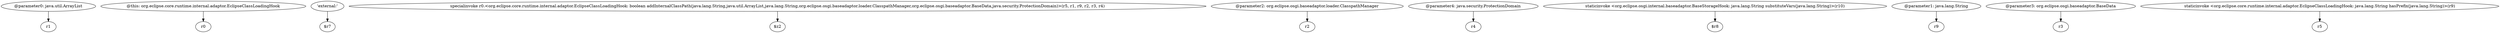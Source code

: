 digraph g {
0[label="@parameter0: java.util.ArrayList"]
1[label="r1"]
0->1[label=""]
2[label="@this: org.eclipse.core.runtime.internal.adaptor.EclipseClassLoadingHook"]
3[label="r0"]
2->3[label=""]
4[label="'external:'"]
5[label="$r7"]
4->5[label=""]
6[label="specialinvoke r0.<org.eclipse.core.runtime.internal.adaptor.EclipseClassLoadingHook: boolean addInternalClassPath(java.lang.String,java.util.ArrayList,java.lang.String,org.eclipse.osgi.baseadaptor.loader.ClasspathManager,org.eclipse.osgi.baseadaptor.BaseData,java.security.ProtectionDomain)>(r5, r1, r9, r2, r3, r4)"]
7[label="$z2"]
6->7[label=""]
8[label="@parameter2: org.eclipse.osgi.baseadaptor.loader.ClasspathManager"]
9[label="r2"]
8->9[label=""]
10[label="@parameter4: java.security.ProtectionDomain"]
11[label="r4"]
10->11[label=""]
12[label="staticinvoke <org.eclipse.osgi.internal.baseadaptor.BaseStorageHook: java.lang.String substituteVars(java.lang.String)>(r10)"]
13[label="$r8"]
12->13[label=""]
14[label="@parameter1: java.lang.String"]
15[label="r9"]
14->15[label=""]
16[label="@parameter3: org.eclipse.osgi.baseadaptor.BaseData"]
17[label="r3"]
16->17[label=""]
18[label="staticinvoke <org.eclipse.core.runtime.internal.adaptor.EclipseClassLoadingHook: java.lang.String hasPrefix(java.lang.String)>(r9)"]
19[label="r5"]
18->19[label=""]
}
